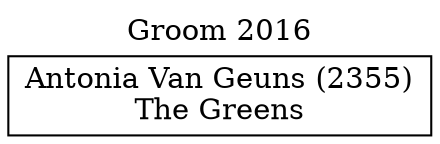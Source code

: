 // House preference flow
digraph "Antonia Van Geuns (2355)_Groom_2016" {
	graph [label="Groom 2016" labelloc=t mclimit=10]
	node [shape=box]
	"Antonia Van Geuns (2355)" [label="Antonia Van Geuns (2355)
The Greens"]
}
